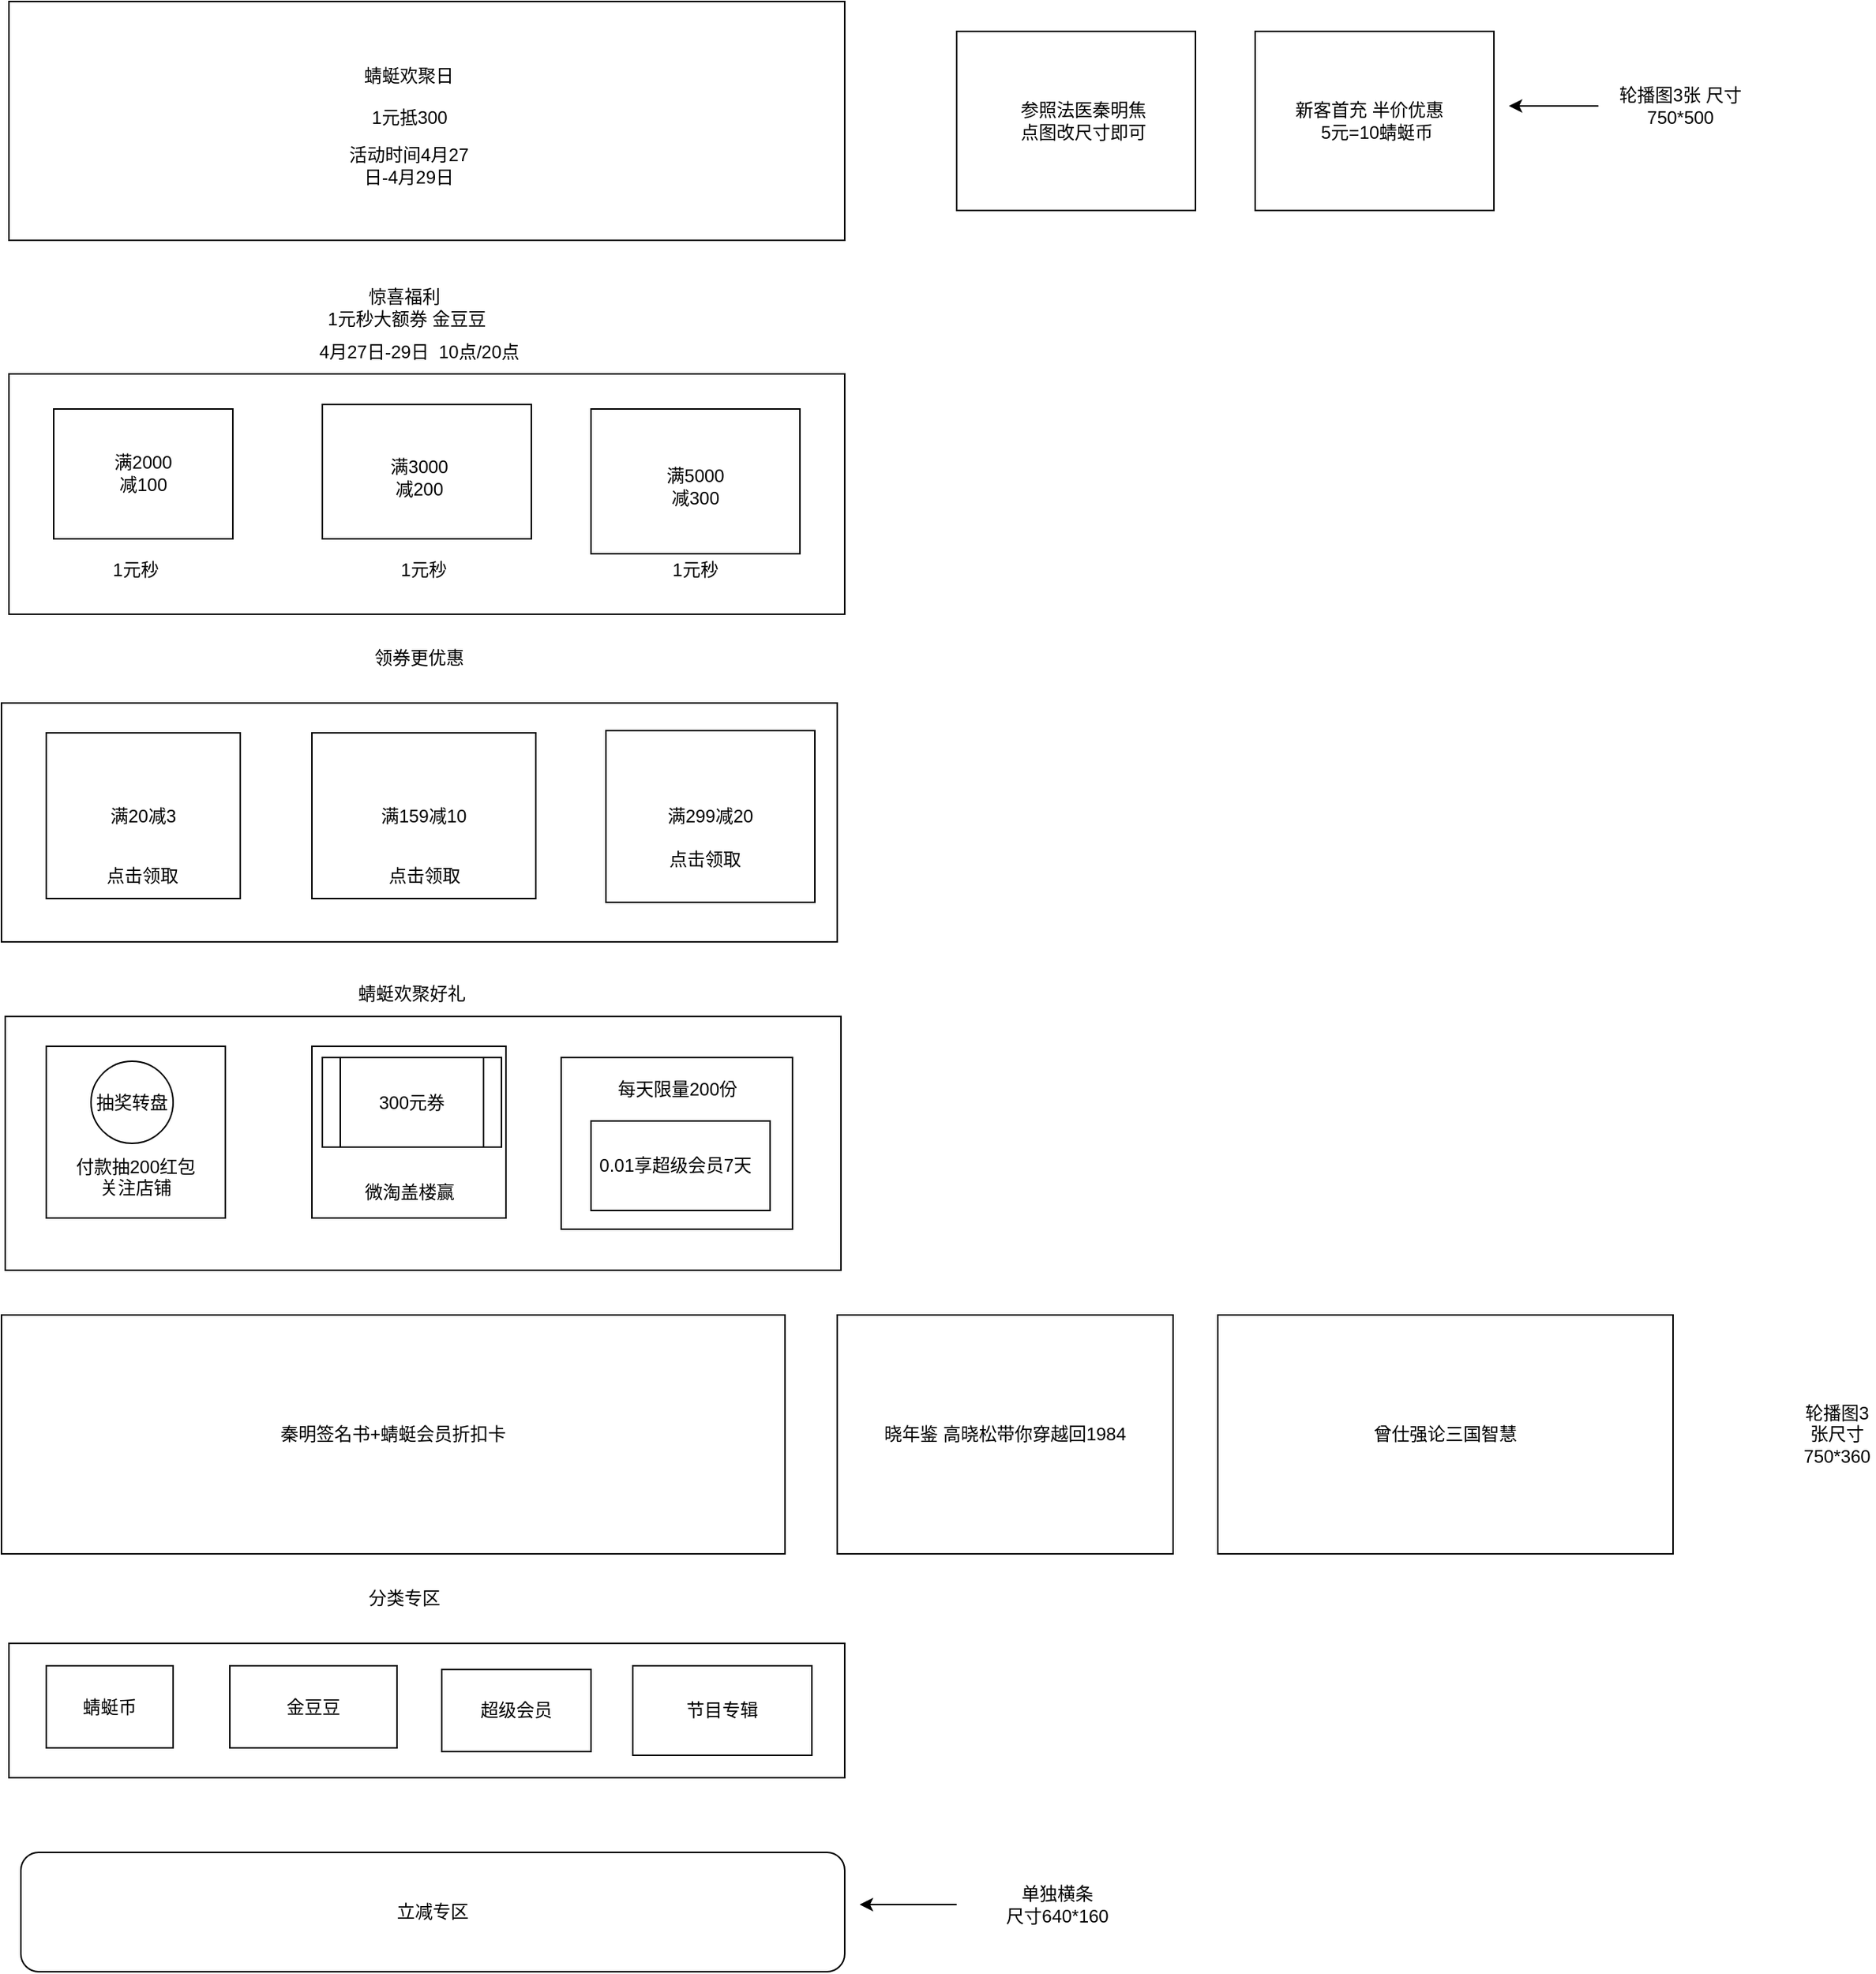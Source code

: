 <mxfile version="10.6.5" type="github"><diagram id="Sqhsvy51LS6N9VV9hii7" name="第 1 页"><mxGraphModel dx="1165" dy="588" grid="1" gridSize="10" guides="1" tooltips="1" connect="1" arrows="1" fold="1" page="1" pageScale="1" pageWidth="1169" pageHeight="1654" math="0" shadow="0"><root><mxCell id="0"/><mxCell id="1" parent="0"/><mxCell id="Pj0G0V_qgZABQ7PNVnJA-2" value="" style="rounded=0;whiteSpace=wrap;html=1;" parent="1" vertex="1"><mxGeometry x="80" width="560" height="160" as="geometry"/></mxCell><mxCell id="Pj0G0V_qgZABQ7PNVnJA-3" value="蜻蜓欢聚日" style="text;html=1;strokeColor=none;fillColor=none;align=center;verticalAlign=middle;whiteSpace=wrap;rounded=0;" parent="1" vertex="1"><mxGeometry x="298" y="40" width="100" height="20" as="geometry"/></mxCell><mxCell id="Pj0G0V_qgZABQ7PNVnJA-6" value="" style="rounded=0;whiteSpace=wrap;html=1;" parent="1" vertex="1"><mxGeometry x="715" y="20" width="160" height="120" as="geometry"/></mxCell><mxCell id="Pj0G0V_qgZABQ7PNVnJA-10" value="" style="rounded=0;whiteSpace=wrap;html=1;" parent="1" vertex="1"><mxGeometry x="915" y="20" width="160" height="120" as="geometry"/></mxCell><mxCell id="Pj0G0V_qgZABQ7PNVnJA-11" value="参照法医秦明焦点图改尺寸即可" style="text;html=1;strokeColor=none;fillColor=none;align=center;verticalAlign=middle;whiteSpace=wrap;rounded=0;" parent="1" vertex="1"><mxGeometry x="755" y="60" width="90" height="40" as="geometry"/></mxCell><mxCell id="Pj0G0V_qgZABQ7PNVnJA-12" value="新客首充 半价优惠 &amp;nbsp; &lt;br&gt;&amp;nbsp;5元=10蜻蜓币" style="text;html=1;strokeColor=none;fillColor=none;align=center;verticalAlign=middle;whiteSpace=wrap;rounded=0;" parent="1" vertex="1"><mxGeometry x="935" y="65" width="120" height="30" as="geometry"/></mxCell><mxCell id="Pj0G0V_qgZABQ7PNVnJA-13" value="" style="rounded=0;whiteSpace=wrap;html=1;" parent="1" vertex="1"><mxGeometry x="80" y="249.5" width="560" height="161" as="geometry"/></mxCell><mxCell id="Pj0G0V_qgZABQ7PNVnJA-14" value="" style="rounded=0;whiteSpace=wrap;html=1;" parent="1" vertex="1"><mxGeometry x="110" y="273" width="120" height="87" as="geometry"/></mxCell><mxCell id="Pj0G0V_qgZABQ7PNVnJA-15" value="" style="rounded=0;whiteSpace=wrap;html=1;" parent="1" vertex="1"><mxGeometry x="290" y="270" width="140" height="90" as="geometry"/></mxCell><mxCell id="Pj0G0V_qgZABQ7PNVnJA-16" value="" style="rounded=0;whiteSpace=wrap;html=1;" parent="1" vertex="1"><mxGeometry x="470" y="273" width="140" height="97" as="geometry"/></mxCell><mxCell id="Pj0G0V_qgZABQ7PNVnJA-17" value="&amp;nbsp; &amp;nbsp; &amp;nbsp; &amp;nbsp; &amp;nbsp; &amp;nbsp; &amp;nbsp; &amp;nbsp; &amp;nbsp;惊喜福利 &amp;nbsp; &amp;nbsp; &amp;nbsp; &amp;nbsp; &amp;nbsp; &amp;nbsp; &amp;nbsp; &amp;nbsp; &amp;nbsp; 1元秒大额券 金豆豆" style="text;html=1;strokeColor=none;fillColor=none;align=center;verticalAlign=middle;whiteSpace=wrap;rounded=0;" parent="1" vertex="1"><mxGeometry x="260" y="190" width="160" height="30" as="geometry"/></mxCell><mxCell id="Pj0G0V_qgZABQ7PNVnJA-18" value="满2000减100" style="text;html=1;strokeColor=none;fillColor=none;align=center;verticalAlign=middle;whiteSpace=wrap;rounded=0;" parent="1" vertex="1"><mxGeometry x="145" y="301" width="50" height="30" as="geometry"/></mxCell><mxCell id="Pj0G0V_qgZABQ7PNVnJA-19" value="满3000减200" style="text;html=1;strokeColor=none;fillColor=none;align=center;verticalAlign=middle;whiteSpace=wrap;rounded=0;" parent="1" vertex="1"><mxGeometry x="330" y="304" width="50" height="30" as="geometry"/></mxCell><mxCell id="Pj0G0V_qgZABQ7PNVnJA-20" value="满5000减300" style="text;html=1;strokeColor=none;fillColor=none;align=center;verticalAlign=middle;whiteSpace=wrap;rounded=0;" parent="1" vertex="1"><mxGeometry x="515" y="311.5" width="50" height="27" as="geometry"/></mxCell><mxCell id="Pj0G0V_qgZABQ7PNVnJA-22" style="edgeStyle=orthogonalEdgeStyle;rounded=0;orthogonalLoop=1;jettySize=auto;html=1;" parent="1" source="Pj0G0V_qgZABQ7PNVnJA-21" edge="1"><mxGeometry relative="1" as="geometry"><mxPoint x="1085" y="70" as="targetPoint"/></mxGeometry></mxCell><mxCell id="Pj0G0V_qgZABQ7PNVnJA-21" value="轮播图3张 尺寸750*500&lt;br&gt;" style="text;html=1;strokeColor=none;fillColor=none;align=center;verticalAlign=middle;whiteSpace=wrap;rounded=0;" parent="1" vertex="1"><mxGeometry x="1145" y="50" width="110" height="40" as="geometry"/></mxCell><mxCell id="Pj0G0V_qgZABQ7PNVnJA-23" value="" style="rounded=0;whiteSpace=wrap;html=1;" parent="1" vertex="1"><mxGeometry x="75" y="470" width="560" height="160" as="geometry"/></mxCell><mxCell id="Pj0G0V_qgZABQ7PNVnJA-24" value="领券更优惠" style="text;html=1;strokeColor=none;fillColor=none;align=center;verticalAlign=middle;whiteSpace=wrap;rounded=0;" parent="1" vertex="1"><mxGeometry x="305" y="430" width="100" height="20" as="geometry"/></mxCell><mxCell id="Pj0G0V_qgZABQ7PNVnJA-25" value="满20减3" style="rounded=0;whiteSpace=wrap;html=1;" parent="1" vertex="1"><mxGeometry x="105" y="490" width="130" height="111" as="geometry"/></mxCell><mxCell id="Pj0G0V_qgZABQ7PNVnJA-26" value="满159减10" style="rounded=0;whiteSpace=wrap;html=1;" parent="1" vertex="1"><mxGeometry x="283" y="490" width="150" height="111" as="geometry"/></mxCell><mxCell id="Pj0G0V_qgZABQ7PNVnJA-27" value="满299减20" style="rounded=0;whiteSpace=wrap;html=1;" parent="1" vertex="1"><mxGeometry x="480" y="488.5" width="140" height="115" as="geometry"/></mxCell><mxCell id="Pj0G0V_qgZABQ7PNVnJA-28" value="" style="rounded=0;whiteSpace=wrap;html=1;" parent="1" vertex="1"><mxGeometry x="77.5" y="680" width="560" height="170" as="geometry"/></mxCell><mxCell id="Pj0G0V_qgZABQ7PNVnJA-29" value="蜻蜓欢聚好礼" style="text;html=1;strokeColor=none;fillColor=none;align=center;verticalAlign=middle;whiteSpace=wrap;rounded=0;" parent="1" vertex="1"><mxGeometry x="295" y="660" width="110" height="10" as="geometry"/></mxCell><mxCell id="Pj0G0V_qgZABQ7PNVnJA-30" value="&lt;div&gt;&lt;br&gt;&lt;/div&gt;&lt;div&gt;&lt;br&gt;&lt;/div&gt;" style="rounded=0;whiteSpace=wrap;html=1;" parent="1" vertex="1"><mxGeometry x="105" y="700" width="120" height="115" as="geometry"/></mxCell><mxCell id="Pj0G0V_qgZABQ7PNVnJA-31" value="" style="rounded=0;whiteSpace=wrap;html=1;" parent="1" vertex="1"><mxGeometry x="283" y="700" width="130" height="115" as="geometry"/></mxCell><mxCell id="Pj0G0V_qgZABQ7PNVnJA-32" value="" style="rounded=0;whiteSpace=wrap;html=1;" parent="1" vertex="1"><mxGeometry x="450" y="707.5" width="155" height="115" as="geometry"/></mxCell><mxCell id="Pj0G0V_qgZABQ7PNVnJA-33" value="秦明签名书+蜻蜓会员折扣卡" style="rounded=0;whiteSpace=wrap;html=1;" parent="1" vertex="1"><mxGeometry x="75" y="880" width="525" height="160" as="geometry"/></mxCell><mxCell id="Pj0G0V_qgZABQ7PNVnJA-34" value="晓年鉴 高晓松带你穿越回1984" style="rounded=0;whiteSpace=wrap;html=1;" parent="1" vertex="1"><mxGeometry x="635" y="880" width="225" height="160" as="geometry"/></mxCell><mxCell id="Pj0G0V_qgZABQ7PNVnJA-35" value="&lt;table&gt;&lt;tbody&gt;&lt;tr&gt;&lt;td colspan=&quot;2&quot; height=&quot;18&quot;&gt;曾仕强论三国智慧&lt;/td&gt;&lt;/tr&gt;&lt;/tbody&gt;&lt;/table&gt;" style="rounded=0;whiteSpace=wrap;html=1;" parent="1" vertex="1"><mxGeometry x="890" y="880" width="305" height="160" as="geometry"/></mxCell><mxCell id="Pj0G0V_qgZABQ7PNVnJA-36" value="轮播图3张尺寸750*360" style="text;html=1;strokeColor=none;fillColor=none;align=center;verticalAlign=middle;whiteSpace=wrap;rounded=0;" parent="1" vertex="1"><mxGeometry x="1280" y="950" width="50" height="20" as="geometry"/></mxCell><mxCell id="Pj0G0V_qgZABQ7PNVnJA-40" value="分类专区" style="text;html=1;strokeColor=none;fillColor=none;align=center;verticalAlign=middle;whiteSpace=wrap;rounded=0;" parent="1" vertex="1"><mxGeometry x="305" y="1060" width="80" height="20" as="geometry"/></mxCell><mxCell id="Pj0G0V_qgZABQ7PNVnJA-41" value="" style="rounded=0;whiteSpace=wrap;html=1;" parent="1" vertex="1"><mxGeometry x="80" y="1100" width="560" height="90" as="geometry"/></mxCell><mxCell id="Pj0G0V_qgZABQ7PNVnJA-42" value="蜻蜓币" style="rounded=0;whiteSpace=wrap;html=1;" parent="1" vertex="1"><mxGeometry x="105" y="1115" width="85" height="55" as="geometry"/></mxCell><mxCell id="Pj0G0V_qgZABQ7PNVnJA-43" value="金豆豆" style="rounded=0;whiteSpace=wrap;html=1;" parent="1" vertex="1"><mxGeometry x="228" y="1115" width="112" height="55" as="geometry"/></mxCell><mxCell id="Pj0G0V_qgZABQ7PNVnJA-44" value="超级会员" style="rounded=0;whiteSpace=wrap;html=1;" parent="1" vertex="1"><mxGeometry x="370" y="1117.5" width="100" height="55" as="geometry"/></mxCell><mxCell id="Pj0G0V_qgZABQ7PNVnJA-45" value="节目专辑" style="rounded=0;whiteSpace=wrap;html=1;" parent="1" vertex="1"><mxGeometry x="498" y="1115" width="120" height="60" as="geometry"/></mxCell><mxCell id="Pj0G0V_qgZABQ7PNVnJA-46" value="立减专区" style="rounded=1;whiteSpace=wrap;html=1;" parent="1" vertex="1"><mxGeometry x="88" y="1240" width="552" height="80" as="geometry"/></mxCell><mxCell id="Pj0G0V_qgZABQ7PNVnJA-48" style="edgeStyle=orthogonalEdgeStyle;rounded=0;orthogonalLoop=1;jettySize=auto;html=1;" parent="1" source="Pj0G0V_qgZABQ7PNVnJA-47" edge="1"><mxGeometry relative="1" as="geometry"><mxPoint x="650" y="1275" as="targetPoint"/></mxGeometry></mxCell><mxCell id="Pj0G0V_qgZABQ7PNVnJA-47" value="单独横条&lt;br&gt;尺寸640*160" style="text;html=1;strokeColor=none;fillColor=none;align=center;verticalAlign=middle;whiteSpace=wrap;rounded=0;" parent="1" vertex="1"><mxGeometry x="715" y="1240" width="135" height="70" as="geometry"/></mxCell><mxCell id="Au1bkgZD26GuiC7vrdq3-1" value="&lt;div&gt;付款抽200红包&lt;/div&gt;&lt;div&gt;关注店铺&lt;/div&gt;&lt;div&gt;&lt;br&gt;&lt;/div&gt;" style="text;html=1;strokeColor=none;fillColor=none;align=center;verticalAlign=middle;whiteSpace=wrap;rounded=0;" parent="1" vertex="1"><mxGeometry x="120" y="762" width="90" height="65" as="geometry"/></mxCell><mxCell id="Au1bkgZD26GuiC7vrdq3-2" value="抽奖转盘" style="ellipse;whiteSpace=wrap;html=1;aspect=fixed;" parent="1" vertex="1"><mxGeometry x="135" y="710" width="55" height="55" as="geometry"/></mxCell><mxCell id="Au1bkgZD26GuiC7vrdq3-4" value="&lt;span&gt;&amp;nbsp; &amp;nbsp; &amp;nbsp;&lt;/span&gt;&lt;br&gt;&lt;span&gt;微淘盖楼赢&lt;/span&gt;" style="text;html=1;strokeColor=none;fillColor=none;align=center;verticalAlign=middle;whiteSpace=wrap;rounded=0;" parent="1" vertex="1"><mxGeometry x="305.5" y="782.5" width="85" height="15" as="geometry"/></mxCell><mxCell id="Au1bkgZD26GuiC7vrdq3-5" value="300元券" style="shape=process;whiteSpace=wrap;html=1;backgroundOutline=1;" parent="1" vertex="1"><mxGeometry x="290" y="707.5" width="120" height="60" as="geometry"/></mxCell><mxCell id="Au1bkgZD26GuiC7vrdq3-6" value="&lt;div&gt;&amp;nbsp;&amp;nbsp;&lt;/div&gt;&lt;div&gt;每天限量200份&lt;/div&gt;" style="text;html=1;strokeColor=none;fillColor=none;align=center;verticalAlign=middle;whiteSpace=wrap;rounded=0;" parent="1" vertex="1"><mxGeometry x="482.5" y="710" width="90" height="22" as="geometry"/></mxCell><mxCell id="Au1bkgZD26GuiC7vrdq3-7" value="&lt;div&gt;0.01享超级会员7天 &amp;nbsp;&lt;/div&gt;" style="rounded=0;whiteSpace=wrap;html=1;" parent="1" vertex="1"><mxGeometry x="470" y="750" width="120" height="60" as="geometry"/></mxCell><mxCell id="Au1bkgZD26GuiC7vrdq3-8" value="1元抵300" style="text;html=1;strokeColor=none;fillColor=none;align=center;verticalAlign=middle;whiteSpace=wrap;rounded=0;" parent="1" vertex="1"><mxGeometry x="320.5" y="70" width="55" height="15" as="geometry"/></mxCell><mxCell id="Au1bkgZD26GuiC7vrdq3-9" value="活动时间4月27日-4月29日" style="text;html=1;strokeColor=none;fillColor=none;align=center;verticalAlign=middle;whiteSpace=wrap;rounded=0;" parent="1" vertex="1"><mxGeometry x="298" y="100" width="100" height="20" as="geometry"/></mxCell><mxCell id="s2G7FCTKHqlJZSDNIhFD-1" style="edgeStyle=orthogonalEdgeStyle;rounded=0;orthogonalLoop=1;jettySize=auto;html=1;exitX=0.5;exitY=1;exitDx=0;exitDy=0;" edge="1" parent="1" source="Pj0G0V_qgZABQ7PNVnJA-14" target="Pj0G0V_qgZABQ7PNVnJA-14"><mxGeometry relative="1" as="geometry"/></mxCell><mxCell id="s2G7FCTKHqlJZSDNIhFD-4" value="1元秒" style="text;html=1;strokeColor=none;fillColor=none;align=center;verticalAlign=middle;whiteSpace=wrap;rounded=0;" vertex="1" parent="1"><mxGeometry x="140" y="366" width="50" height="30" as="geometry"/></mxCell><mxCell id="s2G7FCTKHqlJZSDNIhFD-5" value="1元秒" style="text;html=1;strokeColor=none;fillColor=none;align=center;verticalAlign=middle;whiteSpace=wrap;rounded=0;" vertex="1" parent="1"><mxGeometry x="332.5" y="366" width="50" height="30" as="geometry"/></mxCell><mxCell id="s2G7FCTKHqlJZSDNIhFD-6" value="1元秒" style="text;html=1;strokeColor=none;fillColor=none;align=center;verticalAlign=middle;whiteSpace=wrap;rounded=0;" vertex="1" parent="1"><mxGeometry x="515" y="366" width="50" height="30" as="geometry"/></mxCell><mxCell id="s2G7FCTKHqlJZSDNIhFD-7" value="4月27日-29日&amp;nbsp; 10点/20点" style="text;html=1;strokeColor=none;fillColor=none;align=center;verticalAlign=middle;whiteSpace=wrap;rounded=0;" vertex="1" parent="1"><mxGeometry x="270" y="220" width="170" height="30" as="geometry"/></mxCell><mxCell id="s2G7FCTKHqlJZSDNIhFD-9" value="点击领取" style="text;html=1;strokeColor=none;fillColor=none;align=center;verticalAlign=middle;whiteSpace=wrap;rounded=0;" vertex="1" parent="1"><mxGeometry x="138" y="571" width="63" height="30" as="geometry"/></mxCell><mxCell id="s2G7FCTKHqlJZSDNIhFD-10" value="点击领取" style="text;html=1;strokeColor=none;fillColor=none;align=center;verticalAlign=middle;whiteSpace=wrap;rounded=0;" vertex="1" parent="1"><mxGeometry x="326.5" y="571" width="63" height="30" as="geometry"/></mxCell><mxCell id="s2G7FCTKHqlJZSDNIhFD-11" value="点击领取" style="text;html=1;strokeColor=none;fillColor=none;align=center;verticalAlign=middle;whiteSpace=wrap;rounded=0;" vertex="1" parent="1"><mxGeometry x="515" y="560" width="63" height="30" as="geometry"/></mxCell></root></mxGraphModel></diagram><diagram id="PsTjD5lKRo6_68CkpnnU" name="第 2 页"><mxGraphModel dx="1398" dy="705" grid="1" gridSize="10" guides="1" tooltips="1" connect="1" arrows="1" fold="1" page="1" pageScale="1" pageWidth="1169" pageHeight="1654" math="0" shadow="0"><root><mxCell id="U-e6C48b7-g1bI0RzSlG-0"/><mxCell id="U-e6C48b7-g1bI0RzSlG-1" parent="U-e6C48b7-g1bI0RzSlG-0"/><mxCell id="U-e6C48b7-g1bI0RzSlG-2" value="" style="rounded=0;whiteSpace=wrap;html=1;" parent="U-e6C48b7-g1bI0RzSlG-1" vertex="1"><mxGeometry x="200" y="80" width="440" height="400" as="geometry"/></mxCell><mxCell id="U-e6C48b7-g1bI0RzSlG-3" value="" style="rounded=0;whiteSpace=wrap;html=1;" parent="U-e6C48b7-g1bI0RzSlG-1" vertex="1"><mxGeometry x="480" y="80" width="160" height="400" as="geometry"/></mxCell><mxCell id="U-e6C48b7-g1bI0RzSlG-4" value="蜻蜓欢聚日" style="text;html=1;strokeColor=none;fillColor=none;align=center;verticalAlign=middle;whiteSpace=wrap;rounded=0;" parent="U-e6C48b7-g1bI0RzSlG-1" vertex="1"><mxGeometry x="520" y="120" width="80" height="20" as="geometry"/></mxCell><mxCell id="U-e6C48b7-g1bI0RzSlG-5" value="立减 &amp;nbsp; &amp;nbsp; &amp;nbsp; &amp;nbsp; 元" style="text;html=1;strokeColor=none;fillColor=none;align=center;verticalAlign=middle;whiteSpace=wrap;rounded=0;" parent="U-e6C48b7-g1bI0RzSlG-1" vertex="1"><mxGeometry x="505" y="250" width="110" height="20" as="geometry"/></mxCell><mxCell id="U-e6C48b7-g1bI0RzSlG-6" value="券后到手 &amp;nbsp; &amp;nbsp; 元" style="text;html=1;strokeColor=none;fillColor=none;align=center;verticalAlign=middle;whiteSpace=wrap;rounded=0;" parent="U-e6C48b7-g1bI0RzSlG-1" vertex="1"><mxGeometry x="505" y="390" width="120" height="20" as="geometry"/></mxCell><mxCell id="NYnvAItxHwp791tC__C9-0" value="主图模板" style="text;html=1;strokeColor=none;fillColor=none;align=center;verticalAlign=middle;whiteSpace=wrap;rounded=0;" parent="U-e6C48b7-g1bI0RzSlG-1" vertex="1"><mxGeometry x="720" y="100" width="70" height="20" as="geometry"/></mxCell></root></mxGraphModel></diagram></mxfile>